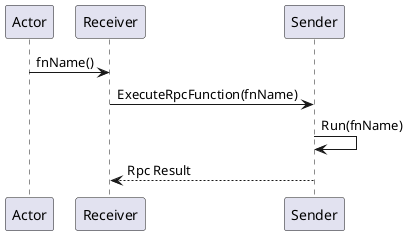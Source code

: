 @startuml
Actor -> Receiver: fnName()
Receiver -> Sender: ExecuteRpcFunction(fnName)
Sender -> Sender: Run(fnName)
Sender --> Receiver: Rpc Result
@enduml
